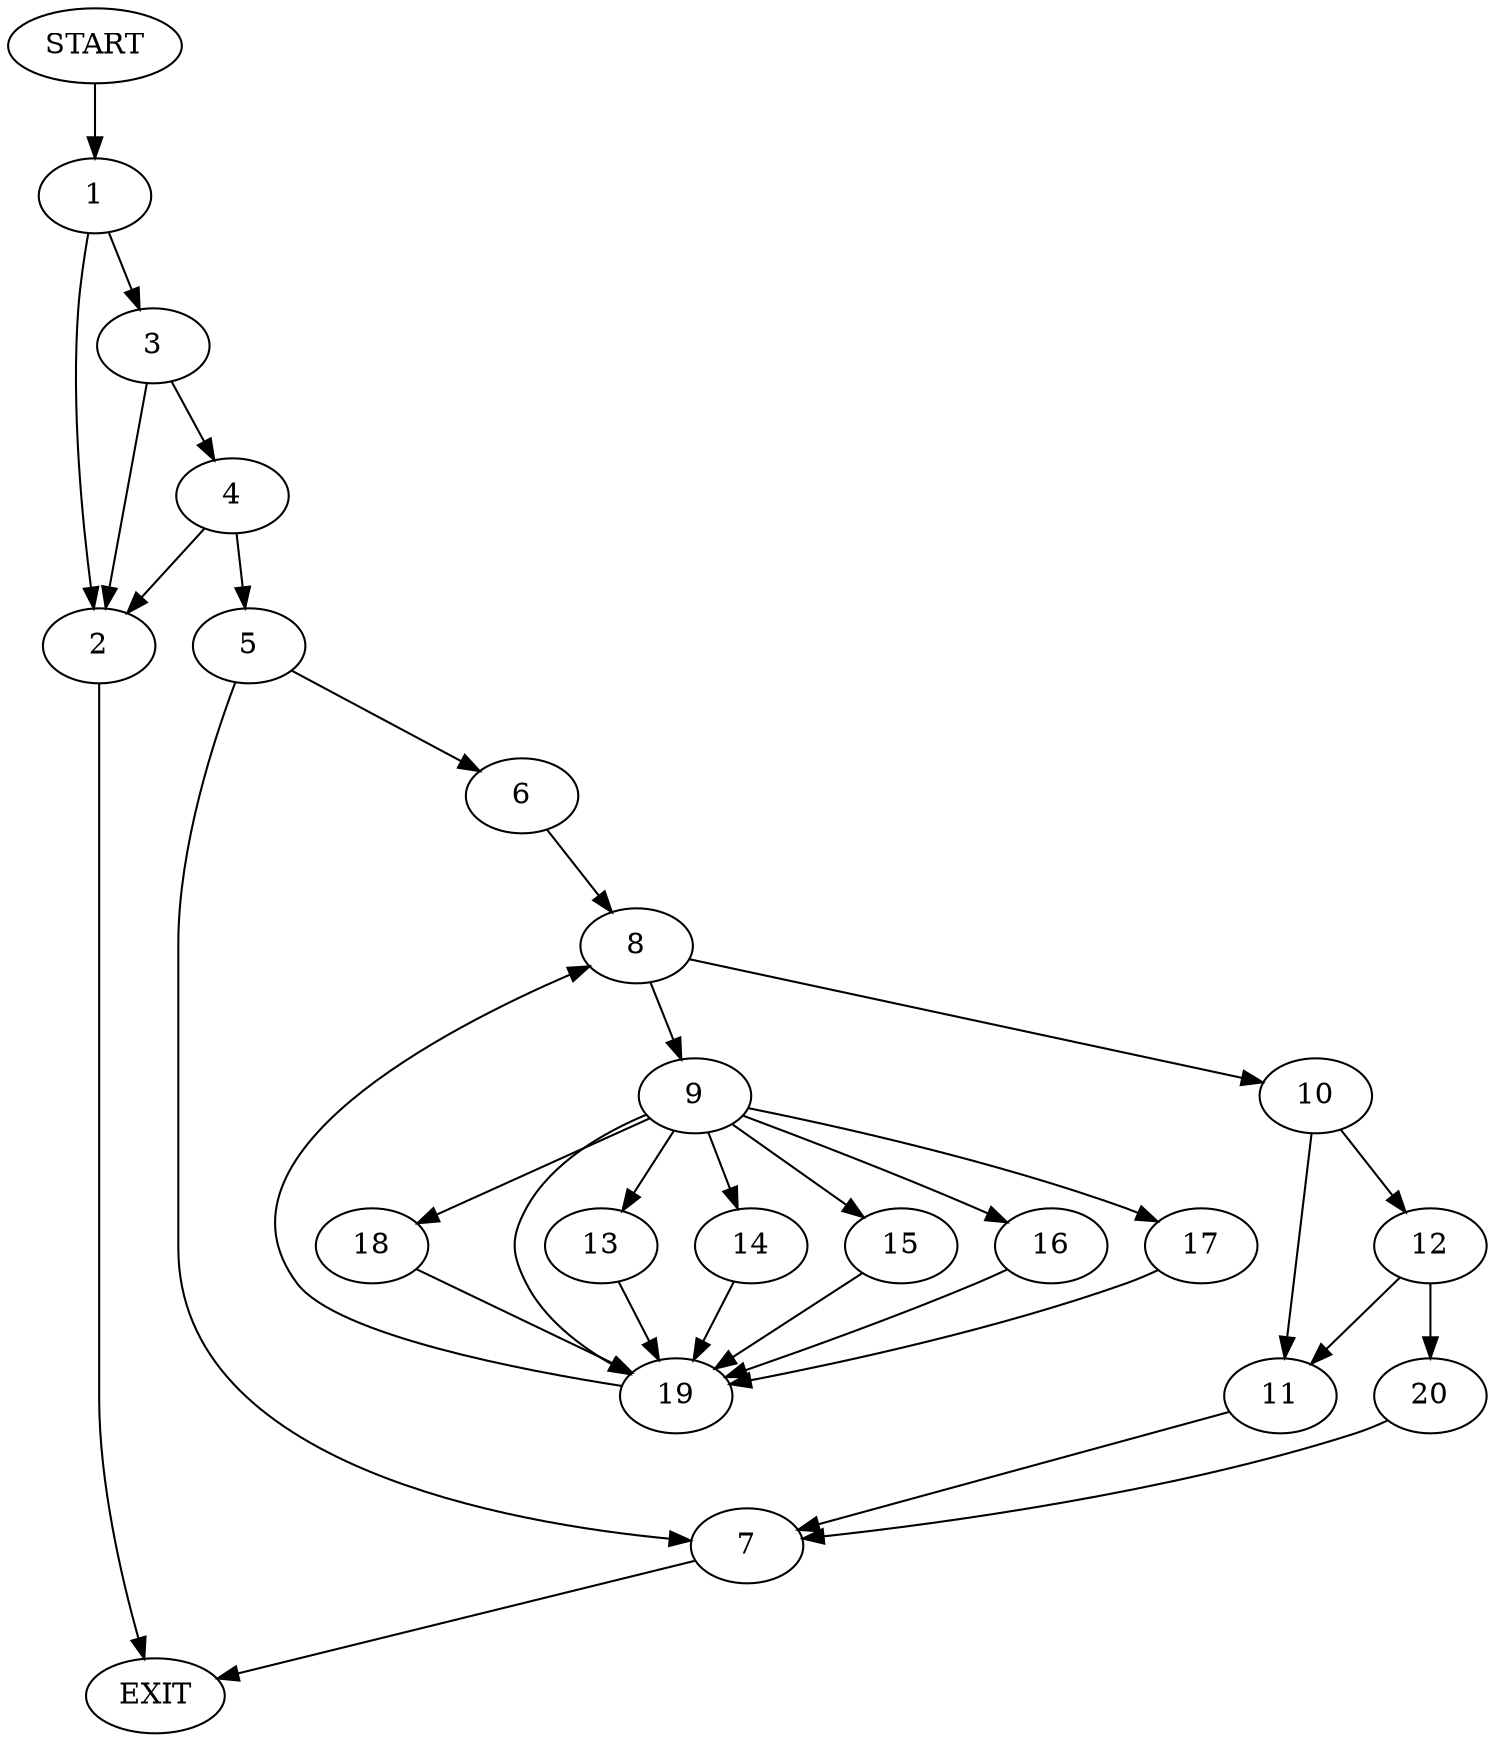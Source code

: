 digraph {
0 [label="START"]
21 [label="EXIT"]
0 -> 1
1 -> 2
1 -> 3
3 -> 2
3 -> 4
2 -> 21
4 -> 2
4 -> 5
5 -> 6
5 -> 7
6 -> 8
7 -> 21
8 -> 9
8 -> 10
10 -> 11
10 -> 12
9 -> 13
9 -> 14
9 -> 15
9 -> 16
9 -> 17
9 -> 18
9 -> 19
13 -> 19
14 -> 19
19 -> 8
18 -> 19
16 -> 19
17 -> 19
15 -> 19
11 -> 7
12 -> 11
12 -> 20
20 -> 7
}
